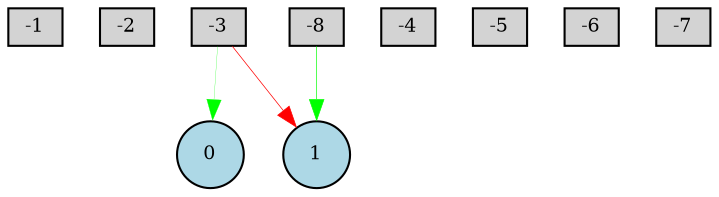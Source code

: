 digraph {
	node [fontsize=9 height=0.2 shape=circle width=0.2]
	-1 [fillcolor=lightgray shape=box style=filled]
	-2 [fillcolor=lightgray shape=box style=filled]
	-3 [fillcolor=lightgray shape=box style=filled]
	-4 [fillcolor=lightgray shape=box style=filled]
	-5 [fillcolor=lightgray shape=box style=filled]
	-6 [fillcolor=lightgray shape=box style=filled]
	-7 [fillcolor=lightgray shape=box style=filled]
	-8 [fillcolor=lightgray shape=box style=filled]
	0 [fillcolor=lightblue style=filled]
	1 [fillcolor=lightblue style=filled]
	-8 -> 1 [color=green penwidth=0.3223932814521969 style=solid]
	-3 -> 1 [color=red penwidth=0.34251456876170444 style=solid]
	-3 -> 0 [color=green penwidth=0.12015660081709091 style=solid]
}
